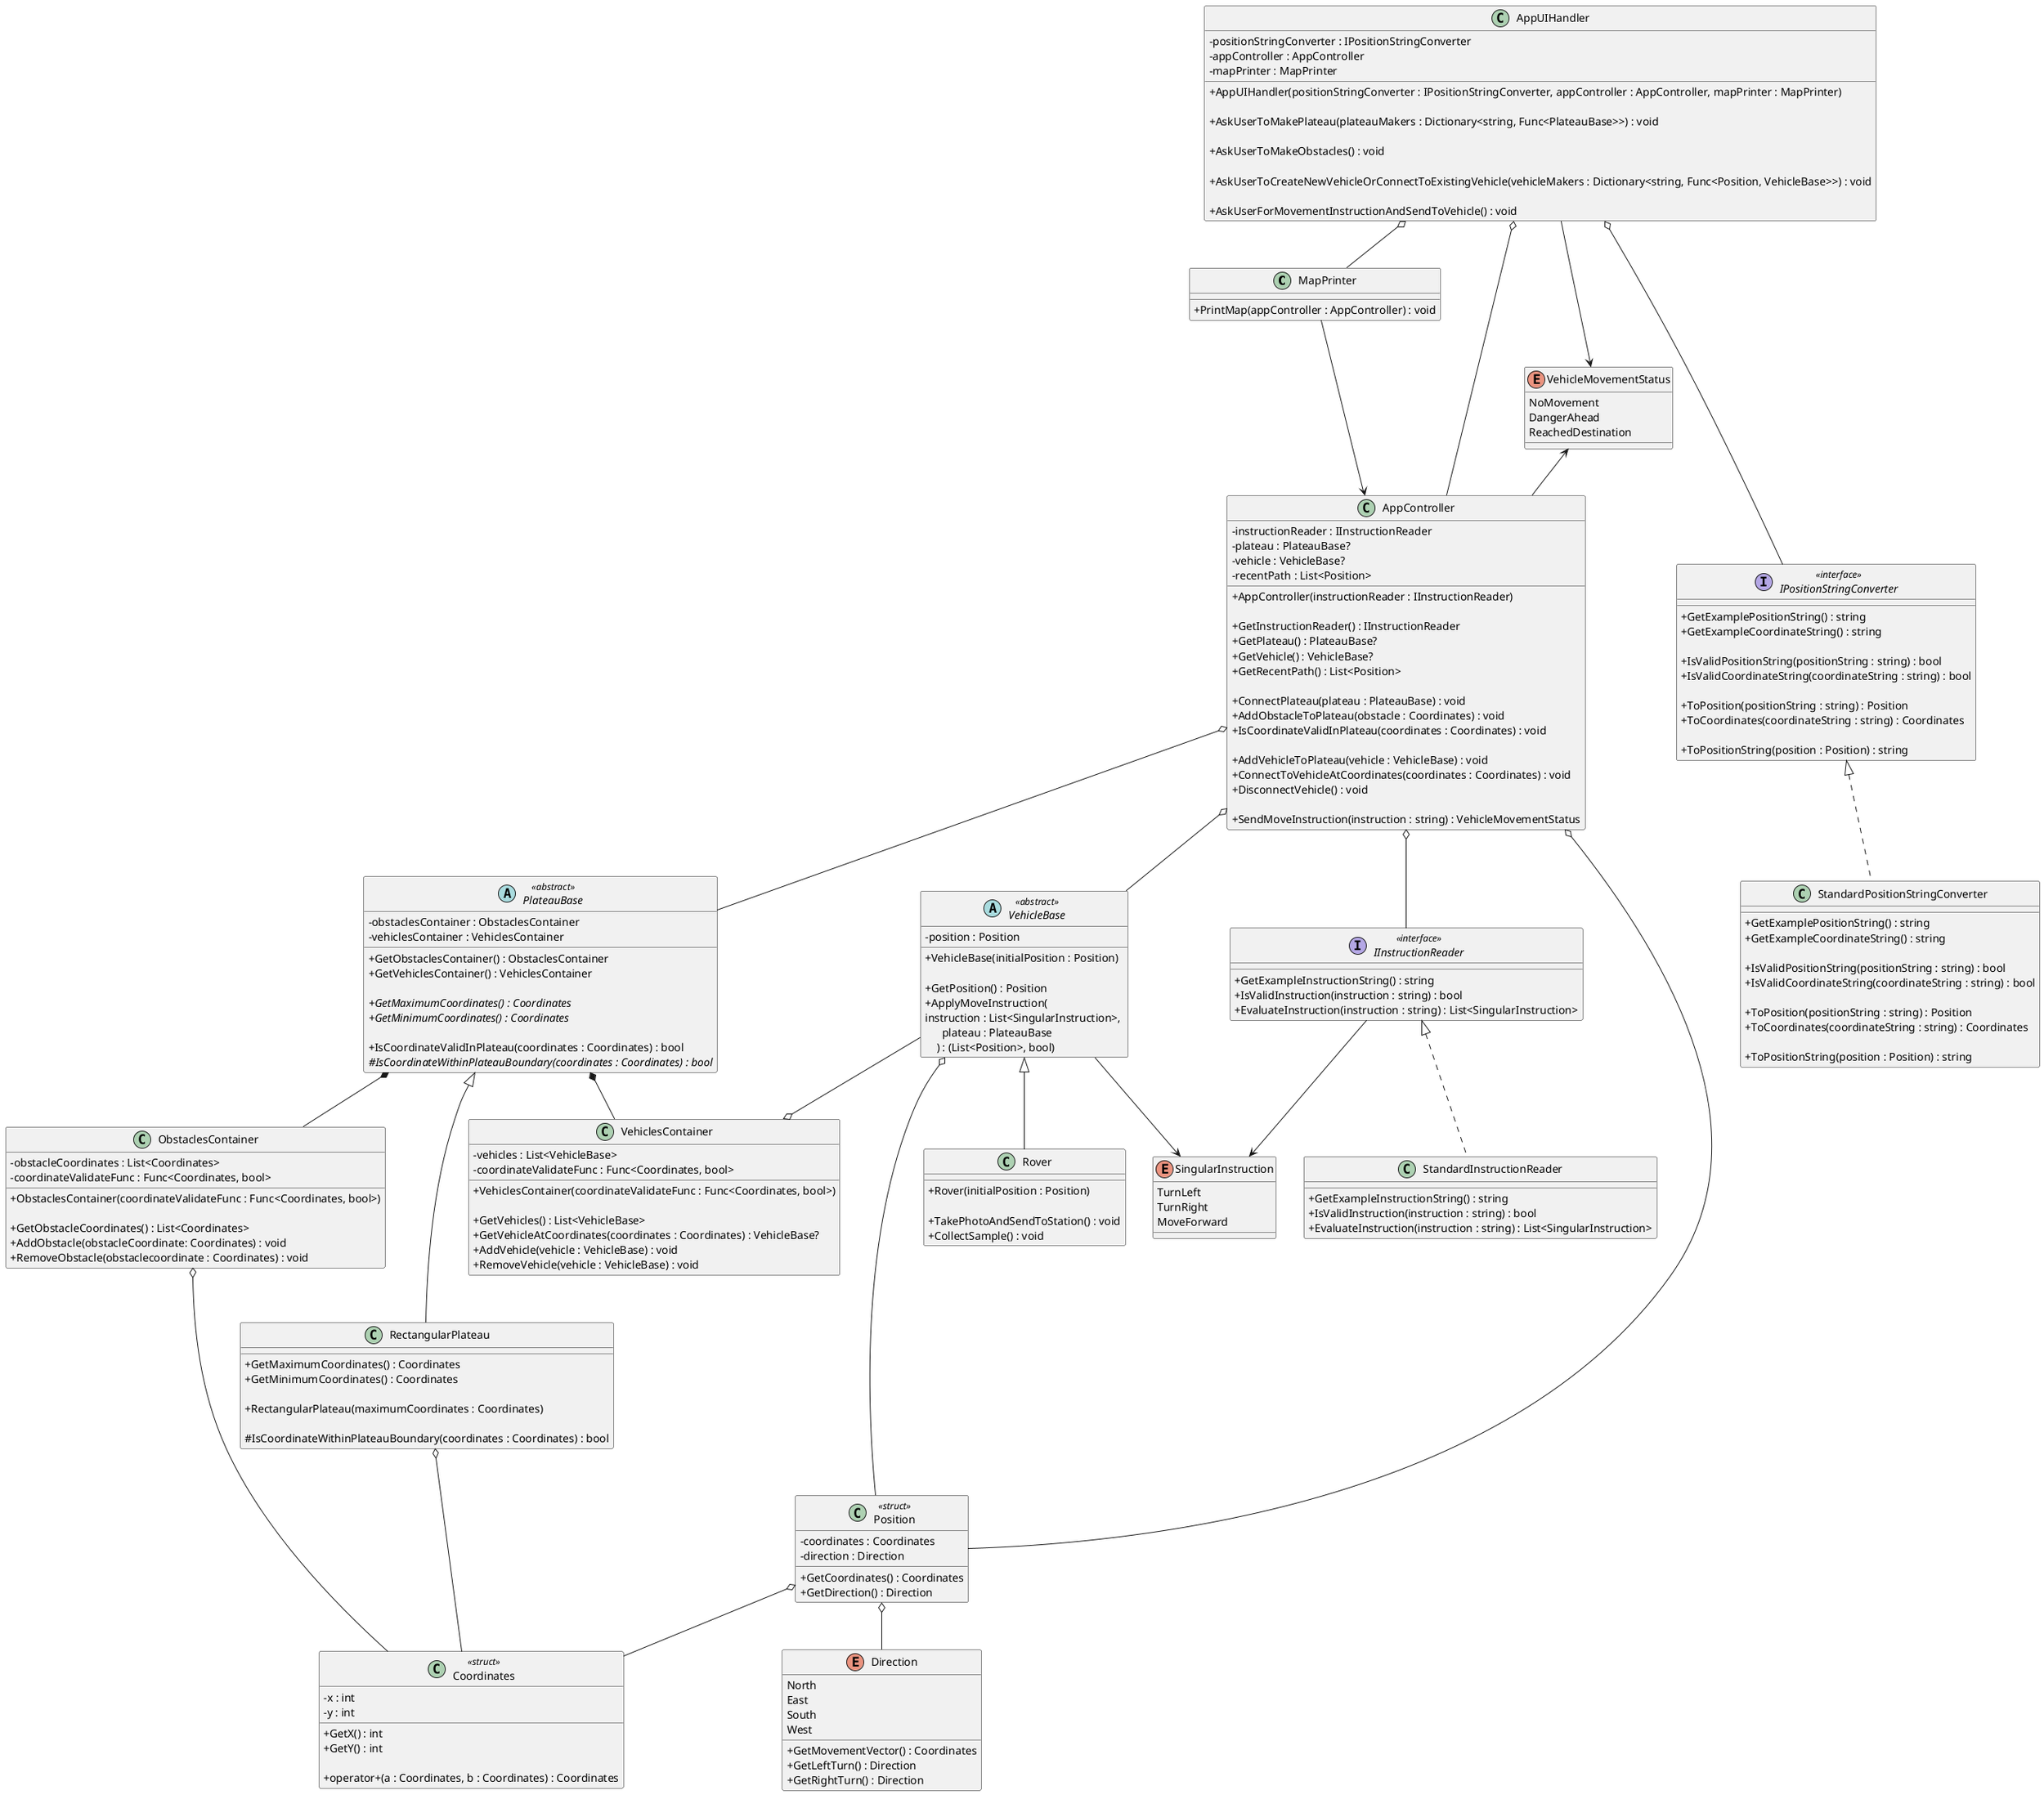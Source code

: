 @startuml "Mars Rover Challenge"
skinparam classAttributeIconSize 0

class MapPrinter
{
  + PrintMap(appController : AppController) : void
}

class AppUIHandler
{
  - positionStringConverter : IPositionStringConverter
  - appController : AppController
  - mapPrinter : MapPrinter

  + AppUIHandler(positionStringConverter : IPositionStringConverter, appController : AppController, mapPrinter : MapPrinter)

  + AskUserToMakePlateau(plateauMakers : Dictionary<string, Func<PlateauBase>>) : void
  
  + AskUserToMakeObstacles() : void

  + AskUserToCreateNewVehicleOrConnectToExistingVehicle(vehicleMakers : Dictionary<string, Func<Position, VehicleBase>>) : void

  + AskUserForMovementInstructionAndSendToVehicle() : void
}

enum VehicleMovementStatus
{
  NoMovement
  DangerAhead
  ReachedDestination
} 

class AppController
{
  - instructionReader : IInstructionReader
  - plateau : PlateauBase?
  - vehicle : VehicleBase?
  - recentPath : List<Position>

  + AppController(instructionReader : IInstructionReader)
  
  + GetInstructionReader() : IInstructionReader
  + GetPlateau() : PlateauBase?
  + GetVehicle() : VehicleBase?
  + GetRecentPath() : List<Position>

  + ConnectPlateau(plateau : PlateauBase) : void
  + AddObstacleToPlateau(obstacle : Coordinates) : void
  + IsCoordinateValidInPlateau(coordinates : Coordinates) : void

  + AddVehicleToPlateau(vehicle : VehicleBase) : void
  + ConnectToVehicleAtCoordinates(coordinates : Coordinates) : void
  + DisconnectVehicle() : void

  + SendMoveInstruction(instruction : string) : VehicleMovementStatus
}

enum SingularInstruction
{
  TurnLeft
  TurnRight
  MoveForward
}

interface IInstructionReader <<interface>>
{
  + GetExampleInstructionString() : string
  + IsValidInstruction(instruction : string) : bool
  + EvaluateInstruction(instruction : string) : List<SingularInstruction>
}

class StandardInstructionReader
{
  + GetExampleInstructionString() : string
  + IsValidInstruction(instruction : string) : bool
  + EvaluateInstruction(instruction : string) : List<SingularInstruction>
}

class ObstaclesContainer
{
  - obstacleCoordinates : List<Coordinates>
  - coordinateValidateFunc : Func<Coordinates, bool>

  + ObstaclesContainer(coordinateValidateFunc : Func<Coordinates, bool>)

  + GetObstacleCoordinates() : List<Coordinates>
  + AddObstacle(obstacleCoordinate: Coordinates) : void
  + RemoveObstacle(obstaclecoordinate : Coordinates) : void
}

class VehiclesContainer
{
  - vehicles : List<VehicleBase>
  - coordinateValidateFunc : Func<Coordinates, bool>

  + VehiclesContainer(coordinateValidateFunc : Func<Coordinates, bool>)

  + GetVehicles() : List<VehicleBase>
  + GetVehicleAtCoordinates(coordinates : Coordinates) : VehicleBase?
  + AddVehicle(vehicle : VehicleBase) : void
  + RemoveVehicle(vehicle : VehicleBase) : void
}

abstract PlateauBase <<abstract>>
{
  - obstaclesContainer : ObstaclesContainer
  - vehiclesContainer : VehiclesContainer

  + GetObstaclesContainer() : ObstaclesContainer
  + GetVehiclesContainer() : VehiclesContainer

  {abstract} + GetMaximumCoordinates() : Coordinates
  {abstract} + GetMinimumCoordinates() : Coordinates

  + IsCoordinateValidInPlateau(coordinates : Coordinates) : bool
  {abstract} # IsCoordinateWithinPlateauBoundary(coordinates : Coordinates) : bool
}

class RectangularPlateau
{
  + GetMaximumCoordinates() : Coordinates
  + GetMinimumCoordinates() : Coordinates

  + RectangularPlateau(maximumCoordinates : Coordinates)

  # IsCoordinateWithinPlateauBoundary(coordinates : Coordinates) : bool
}

class Coordinates <<struct>>
{
  - x : int
  - y : int

  + GetX() : int
  + GetY() : int

  + operator+(a : Coordinates, b : Coordinates) : Coordinates
}

enum Direction
{
  North
  East
  South
  West

  + GetMovementVector() : Coordinates
  + GetLeftTurn() : Direction
  + GetRightTurn() : Direction
}

class Position <<struct>>
{
  - coordinates : Coordinates
  - direction : Direction

  + GetCoordinates() : Coordinates
  + GetDirection() : Direction
}

interface IPositionStringConverter <<interface>>
{
  + GetExamplePositionString() : string
  + GetExampleCoordinateString() : string

  + IsValidPositionString(positionString : string) : bool
  + IsValidCoordinateString(coordinateString : string) : bool

  + ToPosition(positionString : string) : Position
  + ToCoordinates(coordinateString : string) : Coordinates

  + ToPositionString(position : Position) : string
}

class StandardPositionStringConverter
{
  + GetExamplePositionString() : string
  + GetExampleCoordinateString() : string

  + IsValidPositionString(positionString : string) : bool
  + IsValidCoordinateString(coordinateString : string) : bool

  + ToPosition(positionString : string) : Position
  + ToCoordinates(coordinateString : string) : Coordinates

  + ToPositionString(position : Position) : string
}

class Rover
{
  + Rover(initialPosition : Position)

  + TakePhotoAndSendToStation() : void
  + CollectSample() : void
}

abstract VehicleBase <<abstract>>
{
  - position : Position

  + VehicleBase(initialPosition : Position)

  + GetPosition() : Position
  + ApplyMoveInstruction(
      instruction : List<SingularInstruction>, \n\
      plateau : PlateauBase \n\
    ) : (List<Position>, bool)
}

AppUIHandler o--- AppController
AppUIHandler o-- MapPrinter
AppUIHandler o---- IPositionStringConverter
AppUIHandler --> VehicleMovementStatus

MapPrinter ---> AppController

AppController o-- IInstructionReader
AppController o-- PlateauBase
AppController o-- VehicleBase
AppController o----- Position
AppController -u-> VehicleMovementStatus

IInstructionReader <|.. StandardInstructionReader 

VehicleBase <|-- Rover
VehicleBase o--- Position

IPositionStringConverter <|.. StandardPositionStringConverter

PlateauBase *-- ObstaclesContainer
PlateauBase *-- VehiclesContainer
PlateauBase <|--- RectangularPlateau

ObstaclesContainer o---- Coordinates
VehiclesContainer o-u- VehicleBase

Position o-- Direction
Position o-- Coordinates

IInstructionReader --> SingularInstruction
VehicleBase --> SingularInstruction

RectangularPlateau o-[norank]- Coordinates

@enduml